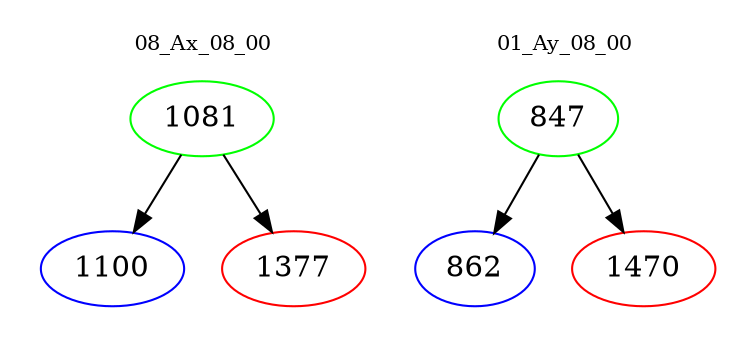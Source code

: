 digraph{
subgraph cluster_0 {
color = white
label = "08_Ax_08_00";
fontsize=10;
T0_1081 [label="1081", color="green"]
T0_1081 -> T0_1100 [color="black"]
T0_1100 [label="1100", color="blue"]
T0_1081 -> T0_1377 [color="black"]
T0_1377 [label="1377", color="red"]
}
subgraph cluster_1 {
color = white
label = "01_Ay_08_00";
fontsize=10;
T1_847 [label="847", color="green"]
T1_847 -> T1_862 [color="black"]
T1_862 [label="862", color="blue"]
T1_847 -> T1_1470 [color="black"]
T1_1470 [label="1470", color="red"]
}
}
